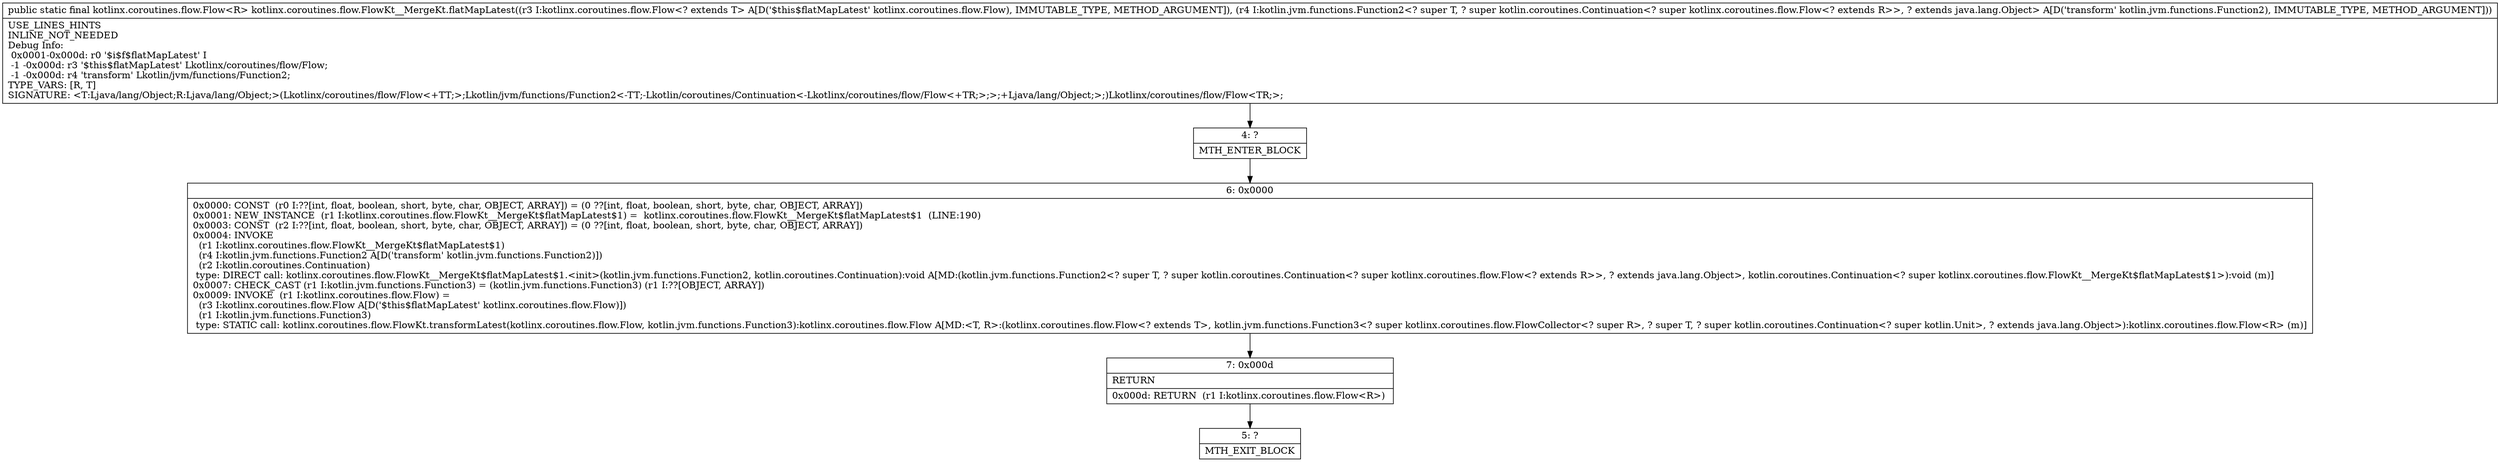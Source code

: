 digraph "CFG forkotlinx.coroutines.flow.FlowKt__MergeKt.flatMapLatest(Lkotlinx\/coroutines\/flow\/Flow;Lkotlin\/jvm\/functions\/Function2;)Lkotlinx\/coroutines\/flow\/Flow;" {
Node_4 [shape=record,label="{4\:\ ?|MTH_ENTER_BLOCK\l}"];
Node_6 [shape=record,label="{6\:\ 0x0000|0x0000: CONST  (r0 I:??[int, float, boolean, short, byte, char, OBJECT, ARRAY]) = (0 ??[int, float, boolean, short, byte, char, OBJECT, ARRAY]) \l0x0001: NEW_INSTANCE  (r1 I:kotlinx.coroutines.flow.FlowKt__MergeKt$flatMapLatest$1) =  kotlinx.coroutines.flow.FlowKt__MergeKt$flatMapLatest$1  (LINE:190)\l0x0003: CONST  (r2 I:??[int, float, boolean, short, byte, char, OBJECT, ARRAY]) = (0 ??[int, float, boolean, short, byte, char, OBJECT, ARRAY]) \l0x0004: INVOKE  \l  (r1 I:kotlinx.coroutines.flow.FlowKt__MergeKt$flatMapLatest$1)\l  (r4 I:kotlin.jvm.functions.Function2 A[D('transform' kotlin.jvm.functions.Function2)])\l  (r2 I:kotlin.coroutines.Continuation)\l type: DIRECT call: kotlinx.coroutines.flow.FlowKt__MergeKt$flatMapLatest$1.\<init\>(kotlin.jvm.functions.Function2, kotlin.coroutines.Continuation):void A[MD:(kotlin.jvm.functions.Function2\<? super T, ? super kotlin.coroutines.Continuation\<? super kotlinx.coroutines.flow.Flow\<? extends R\>\>, ? extends java.lang.Object\>, kotlin.coroutines.Continuation\<? super kotlinx.coroutines.flow.FlowKt__MergeKt$flatMapLatest$1\>):void (m)]\l0x0007: CHECK_CAST (r1 I:kotlin.jvm.functions.Function3) = (kotlin.jvm.functions.Function3) (r1 I:??[OBJECT, ARRAY]) \l0x0009: INVOKE  (r1 I:kotlinx.coroutines.flow.Flow) = \l  (r3 I:kotlinx.coroutines.flow.Flow A[D('$this$flatMapLatest' kotlinx.coroutines.flow.Flow)])\l  (r1 I:kotlin.jvm.functions.Function3)\l type: STATIC call: kotlinx.coroutines.flow.FlowKt.transformLatest(kotlinx.coroutines.flow.Flow, kotlin.jvm.functions.Function3):kotlinx.coroutines.flow.Flow A[MD:\<T, R\>:(kotlinx.coroutines.flow.Flow\<? extends T\>, kotlin.jvm.functions.Function3\<? super kotlinx.coroutines.flow.FlowCollector\<? super R\>, ? super T, ? super kotlin.coroutines.Continuation\<? super kotlin.Unit\>, ? extends java.lang.Object\>):kotlinx.coroutines.flow.Flow\<R\> (m)]\l}"];
Node_7 [shape=record,label="{7\:\ 0x000d|RETURN\l|0x000d: RETURN  (r1 I:kotlinx.coroutines.flow.Flow\<R\>) \l}"];
Node_5 [shape=record,label="{5\:\ ?|MTH_EXIT_BLOCK\l}"];
MethodNode[shape=record,label="{public static final kotlinx.coroutines.flow.Flow\<R\> kotlinx.coroutines.flow.FlowKt__MergeKt.flatMapLatest((r3 I:kotlinx.coroutines.flow.Flow\<? extends T\> A[D('$this$flatMapLatest' kotlinx.coroutines.flow.Flow), IMMUTABLE_TYPE, METHOD_ARGUMENT]), (r4 I:kotlin.jvm.functions.Function2\<? super T, ? super kotlin.coroutines.Continuation\<? super kotlinx.coroutines.flow.Flow\<? extends R\>\>, ? extends java.lang.Object\> A[D('transform' kotlin.jvm.functions.Function2), IMMUTABLE_TYPE, METHOD_ARGUMENT]))  | USE_LINES_HINTS\lINLINE_NOT_NEEDED\lDebug Info:\l  0x0001\-0x000d: r0 '$i$f$flatMapLatest' I\l  \-1 \-0x000d: r3 '$this$flatMapLatest' Lkotlinx\/coroutines\/flow\/Flow;\l  \-1 \-0x000d: r4 'transform' Lkotlin\/jvm\/functions\/Function2;\lTYPE_VARS: [R, T]\lSIGNATURE: \<T:Ljava\/lang\/Object;R:Ljava\/lang\/Object;\>(Lkotlinx\/coroutines\/flow\/Flow\<+TT;\>;Lkotlin\/jvm\/functions\/Function2\<\-TT;\-Lkotlin\/coroutines\/Continuation\<\-Lkotlinx\/coroutines\/flow\/Flow\<+TR;\>;\>;+Ljava\/lang\/Object;\>;)Lkotlinx\/coroutines\/flow\/Flow\<TR;\>;\l}"];
MethodNode -> Node_4;Node_4 -> Node_6;
Node_6 -> Node_7;
Node_7 -> Node_5;
}

